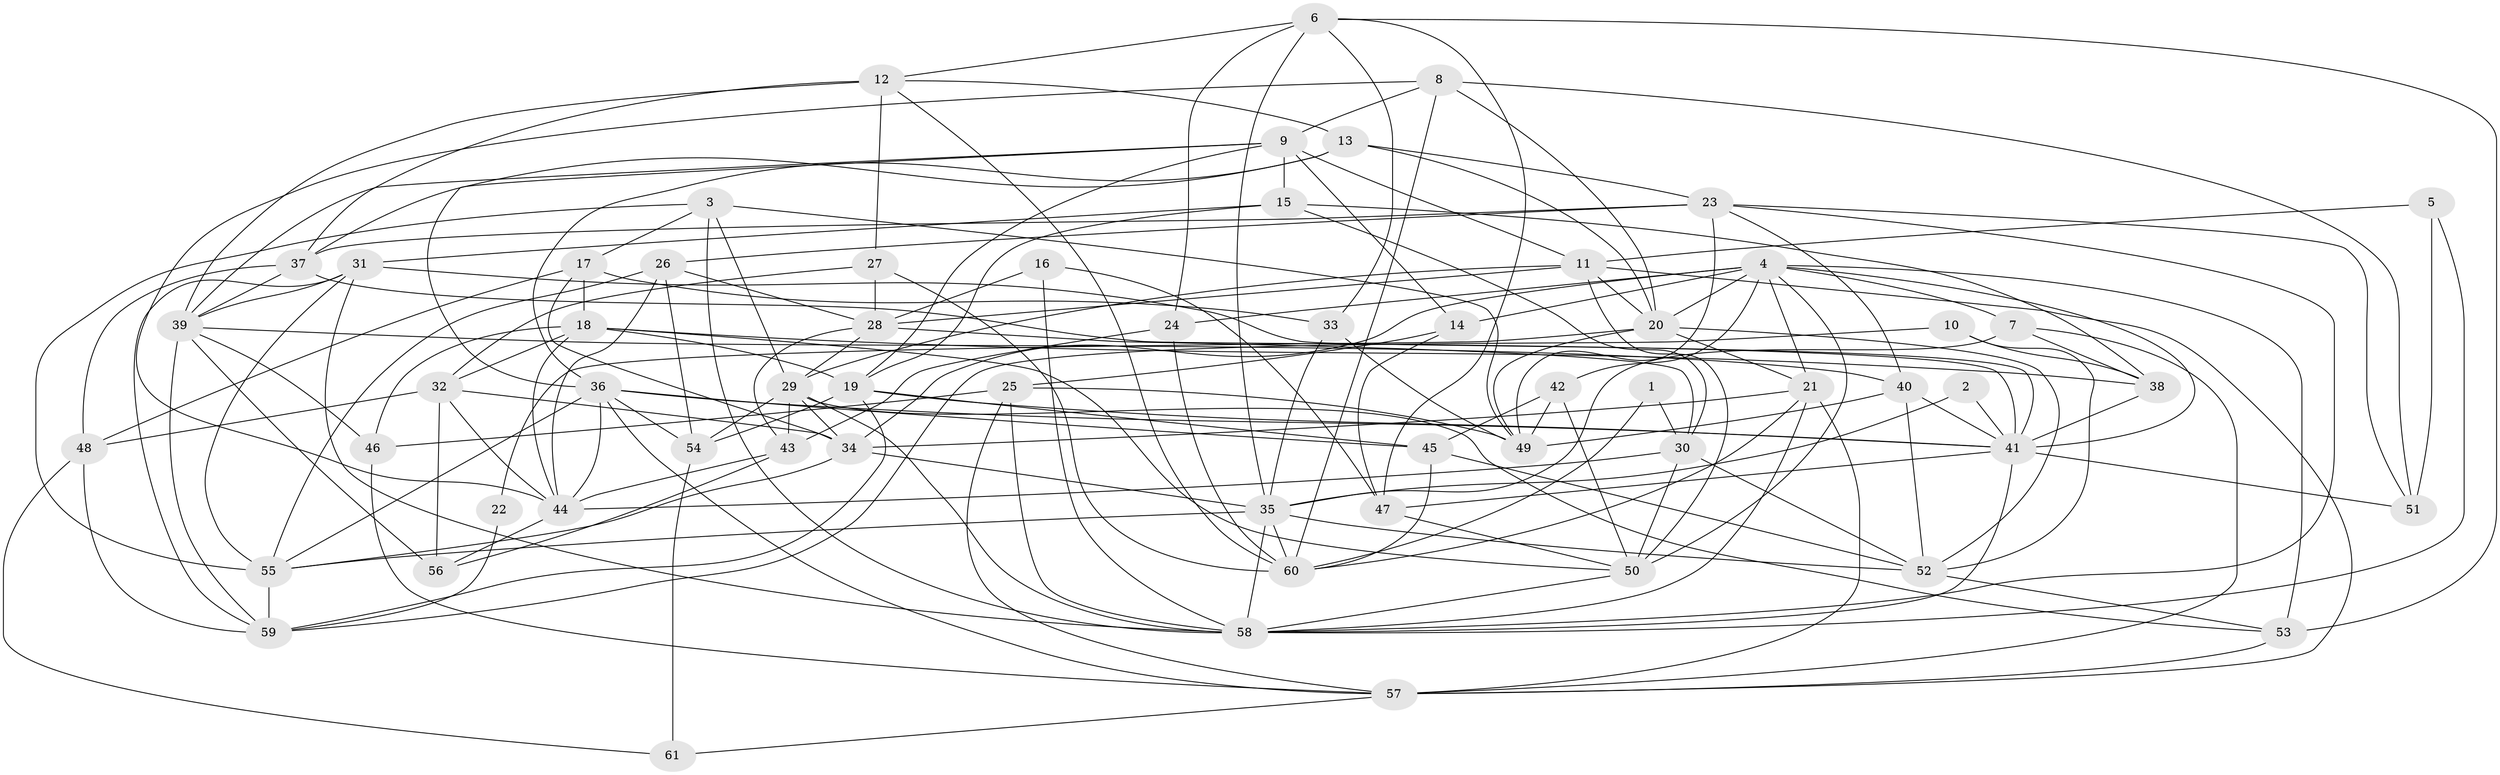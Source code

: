 // original degree distribution, {4: 0.3305785123966942, 5: 0.1652892561983471, 3: 0.2975206611570248, 2: 0.08264462809917356, 6: 0.09090909090909091, 7: 0.01652892561983471, 8: 0.01652892561983471}
// Generated by graph-tools (version 1.1) at 2025/50/03/09/25 03:50:01]
// undirected, 61 vertices, 176 edges
graph export_dot {
graph [start="1"]
  node [color=gray90,style=filled];
  1;
  2;
  3;
  4;
  5;
  6;
  7;
  8;
  9;
  10;
  11;
  12;
  13;
  14;
  15;
  16;
  17;
  18;
  19;
  20;
  21;
  22;
  23;
  24;
  25;
  26;
  27;
  28;
  29;
  30;
  31;
  32;
  33;
  34;
  35;
  36;
  37;
  38;
  39;
  40;
  41;
  42;
  43;
  44;
  45;
  46;
  47;
  48;
  49;
  50;
  51;
  52;
  53;
  54;
  55;
  56;
  57;
  58;
  59;
  60;
  61;
  1 -- 30 [weight=1.0];
  1 -- 60 [weight=1.0];
  2 -- 35 [weight=1.0];
  2 -- 41 [weight=1.0];
  3 -- 17 [weight=1.0];
  3 -- 29 [weight=1.0];
  3 -- 49 [weight=1.0];
  3 -- 55 [weight=1.0];
  3 -- 58 [weight=1.0];
  4 -- 7 [weight=1.0];
  4 -- 14 [weight=1.0];
  4 -- 20 [weight=1.0];
  4 -- 21 [weight=1.0];
  4 -- 24 [weight=1.0];
  4 -- 34 [weight=1.0];
  4 -- 41 [weight=1.0];
  4 -- 42 [weight=1.0];
  4 -- 50 [weight=1.0];
  4 -- 53 [weight=1.0];
  5 -- 11 [weight=1.0];
  5 -- 51 [weight=1.0];
  5 -- 58 [weight=1.0];
  6 -- 12 [weight=1.0];
  6 -- 24 [weight=1.0];
  6 -- 33 [weight=1.0];
  6 -- 35 [weight=1.0];
  6 -- 47 [weight=1.0];
  6 -- 53 [weight=1.0];
  7 -- 35 [weight=1.0];
  7 -- 38 [weight=1.0];
  7 -- 57 [weight=1.0];
  8 -- 9 [weight=1.0];
  8 -- 20 [weight=1.0];
  8 -- 44 [weight=1.0];
  8 -- 51 [weight=1.0];
  8 -- 60 [weight=1.0];
  9 -- 11 [weight=1.0];
  9 -- 14 [weight=1.0];
  9 -- 15 [weight=1.0];
  9 -- 19 [weight=1.0];
  9 -- 36 [weight=1.0];
  9 -- 39 [weight=1.0];
  10 -- 38 [weight=1.0];
  10 -- 52 [weight=1.0];
  10 -- 59 [weight=1.0];
  11 -- 20 [weight=1.0];
  11 -- 28 [weight=1.0];
  11 -- 29 [weight=1.0];
  11 -- 50 [weight=1.0];
  11 -- 57 [weight=1.0];
  12 -- 13 [weight=1.0];
  12 -- 27 [weight=1.0];
  12 -- 37 [weight=1.0];
  12 -- 39 [weight=1.0];
  12 -- 60 [weight=1.0];
  13 -- 20 [weight=1.0];
  13 -- 23 [weight=1.0];
  13 -- 36 [weight=1.0];
  13 -- 37 [weight=1.0];
  14 -- 25 [weight=1.0];
  14 -- 47 [weight=1.0];
  15 -- 19 [weight=1.0];
  15 -- 30 [weight=1.0];
  15 -- 31 [weight=1.0];
  15 -- 38 [weight=1.0];
  16 -- 28 [weight=1.0];
  16 -- 47 [weight=1.0];
  16 -- 58 [weight=1.0];
  17 -- 18 [weight=1.0];
  17 -- 33 [weight=1.0];
  17 -- 34 [weight=1.0];
  17 -- 48 [weight=1.0];
  18 -- 19 [weight=1.0];
  18 -- 32 [weight=1.0];
  18 -- 38 [weight=1.0];
  18 -- 44 [weight=1.0];
  18 -- 46 [weight=1.0];
  18 -- 50 [weight=1.0];
  19 -- 41 [weight=1.0];
  19 -- 45 [weight=1.0];
  19 -- 54 [weight=1.0];
  19 -- 59 [weight=1.0];
  20 -- 21 [weight=1.0];
  20 -- 22 [weight=1.0];
  20 -- 49 [weight=1.0];
  20 -- 52 [weight=1.0];
  21 -- 34 [weight=1.0];
  21 -- 57 [weight=1.0];
  21 -- 58 [weight=1.0];
  21 -- 60 [weight=1.0];
  22 -- 59 [weight=1.0];
  23 -- 26 [weight=1.0];
  23 -- 37 [weight=1.0];
  23 -- 40 [weight=1.0];
  23 -- 49 [weight=1.0];
  23 -- 51 [weight=1.0];
  23 -- 58 [weight=1.0];
  24 -- 43 [weight=1.0];
  24 -- 60 [weight=1.0];
  25 -- 46 [weight=1.0];
  25 -- 49 [weight=1.0];
  25 -- 57 [weight=1.0];
  25 -- 58 [weight=1.0];
  26 -- 28 [weight=1.0];
  26 -- 44 [weight=1.0];
  26 -- 54 [weight=1.0];
  26 -- 55 [weight=1.0];
  27 -- 28 [weight=1.0];
  27 -- 32 [weight=1.0];
  27 -- 60 [weight=2.0];
  28 -- 29 [weight=1.0];
  28 -- 30 [weight=1.0];
  28 -- 43 [weight=1.0];
  29 -- 34 [weight=1.0];
  29 -- 43 [weight=1.0];
  29 -- 53 [weight=1.0];
  29 -- 54 [weight=1.0];
  29 -- 58 [weight=1.0];
  30 -- 44 [weight=1.0];
  30 -- 50 [weight=1.0];
  30 -- 52 [weight=1.0];
  31 -- 39 [weight=1.0];
  31 -- 41 [weight=1.0];
  31 -- 55 [weight=1.0];
  31 -- 58 [weight=1.0];
  31 -- 59 [weight=1.0];
  32 -- 34 [weight=1.0];
  32 -- 44 [weight=1.0];
  32 -- 48 [weight=1.0];
  32 -- 56 [weight=1.0];
  33 -- 35 [weight=1.0];
  33 -- 49 [weight=1.0];
  34 -- 35 [weight=1.0];
  34 -- 55 [weight=1.0];
  35 -- 52 [weight=1.0];
  35 -- 55 [weight=1.0];
  35 -- 58 [weight=1.0];
  35 -- 60 [weight=1.0];
  36 -- 41 [weight=1.0];
  36 -- 44 [weight=1.0];
  36 -- 45 [weight=1.0];
  36 -- 54 [weight=1.0];
  36 -- 55 [weight=1.0];
  36 -- 57 [weight=1.0];
  37 -- 39 [weight=1.0];
  37 -- 41 [weight=1.0];
  37 -- 48 [weight=1.0];
  38 -- 41 [weight=1.0];
  39 -- 40 [weight=1.0];
  39 -- 46 [weight=1.0];
  39 -- 56 [weight=1.0];
  39 -- 59 [weight=1.0];
  40 -- 41 [weight=1.0];
  40 -- 49 [weight=1.0];
  40 -- 52 [weight=1.0];
  41 -- 47 [weight=1.0];
  41 -- 51 [weight=1.0];
  41 -- 58 [weight=1.0];
  42 -- 45 [weight=1.0];
  42 -- 49 [weight=1.0];
  42 -- 50 [weight=1.0];
  43 -- 44 [weight=1.0];
  43 -- 56 [weight=1.0];
  44 -- 56 [weight=1.0];
  45 -- 52 [weight=1.0];
  45 -- 60 [weight=1.0];
  46 -- 57 [weight=1.0];
  47 -- 50 [weight=1.0];
  48 -- 59 [weight=1.0];
  48 -- 61 [weight=1.0];
  50 -- 58 [weight=1.0];
  52 -- 53 [weight=1.0];
  53 -- 57 [weight=1.0];
  54 -- 61 [weight=1.0];
  55 -- 59 [weight=1.0];
  57 -- 61 [weight=1.0];
}
